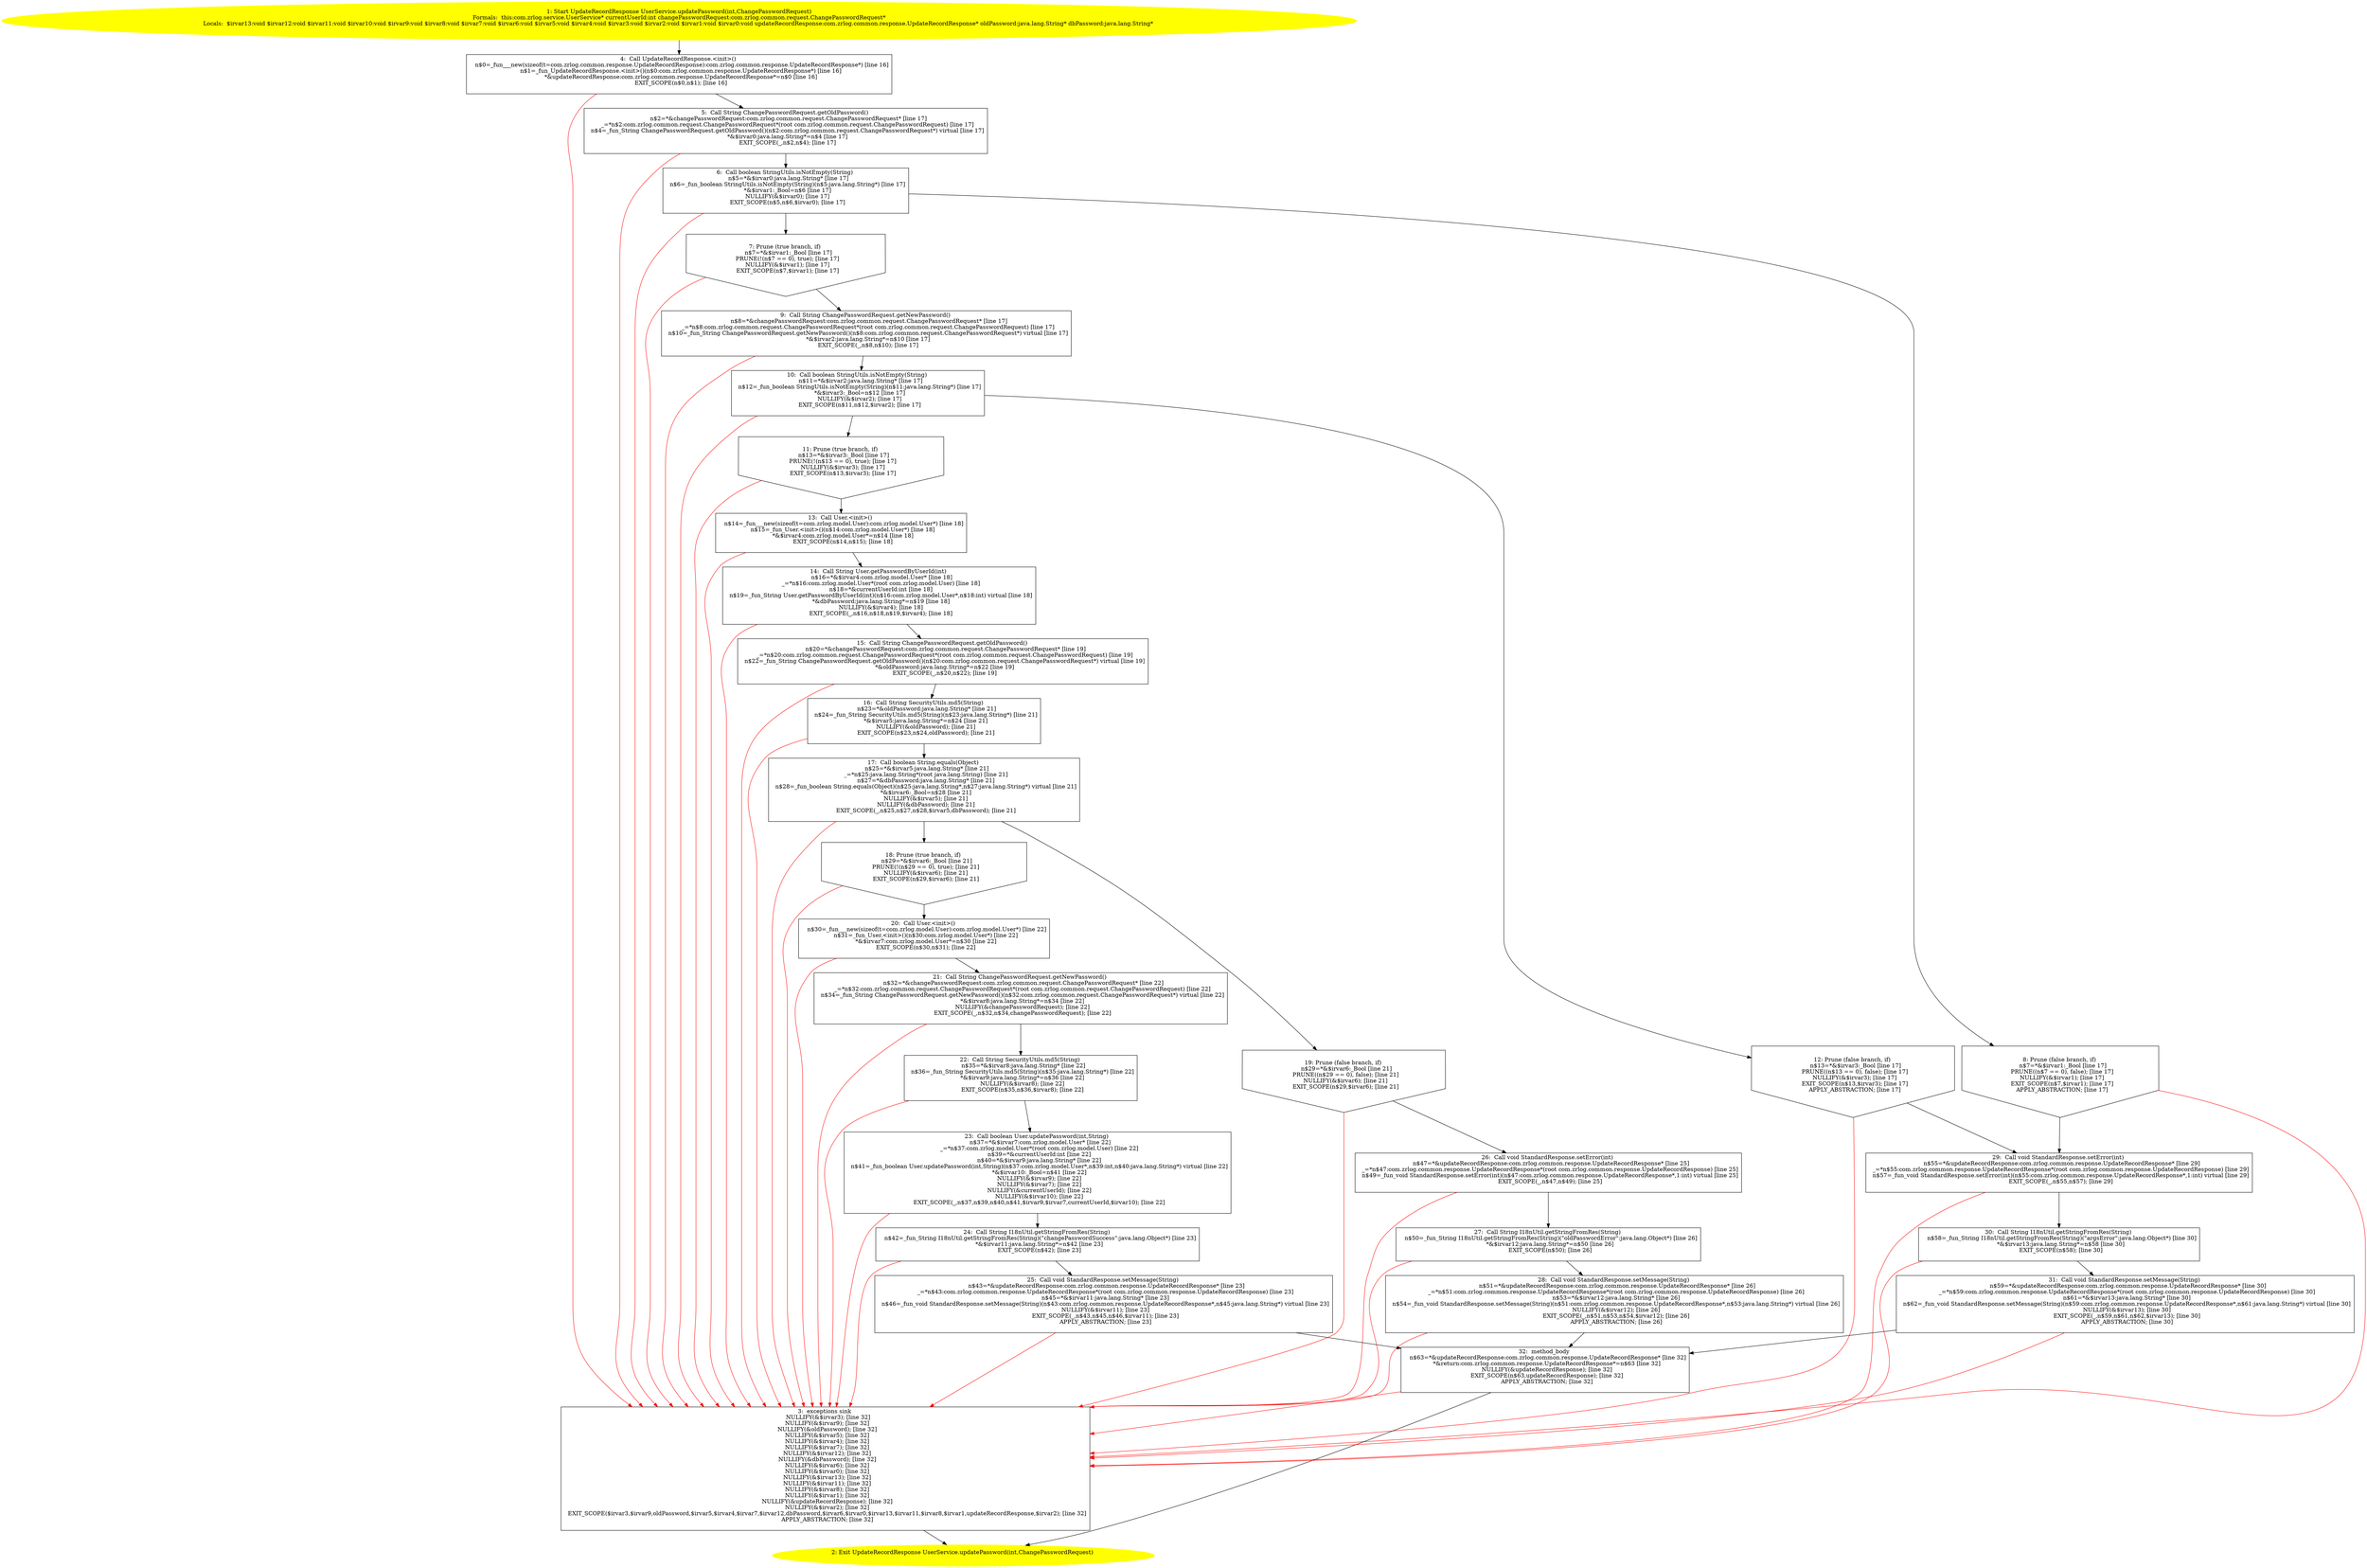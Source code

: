 /* @generated */
digraph cfg {
"com.zrlog.service.UserService.updatePassword(int,com.zrlog.common.request.ChangePasswordRequest):com.522b69954811e56a604082a207824ea0_1" [label="1: Start UpdateRecordResponse UserService.updatePassword(int,ChangePasswordRequest)\nFormals:  this:com.zrlog.service.UserService* currentUserId:int changePasswordRequest:com.zrlog.common.request.ChangePasswordRequest*\nLocals:  $irvar13:void $irvar12:void $irvar11:void $irvar10:void $irvar9:void $irvar8:void $irvar7:void $irvar6:void $irvar5:void $irvar4:void $irvar3:void $irvar2:void $irvar1:void $irvar0:void updateRecordResponse:com.zrlog.common.response.UpdateRecordResponse* oldPassword:java.lang.String* dbPassword:java.lang.String* \n  " color=yellow style=filled]
	

	 "com.zrlog.service.UserService.updatePassword(int,com.zrlog.common.request.ChangePasswordRequest):com.522b69954811e56a604082a207824ea0_1" -> "com.zrlog.service.UserService.updatePassword(int,com.zrlog.common.request.ChangePasswordRequest):com.522b69954811e56a604082a207824ea0_4" ;
"com.zrlog.service.UserService.updatePassword(int,com.zrlog.common.request.ChangePasswordRequest):com.522b69954811e56a604082a207824ea0_2" [label="2: Exit UpdateRecordResponse UserService.updatePassword(int,ChangePasswordRequest) \n  " color=yellow style=filled]
	

"com.zrlog.service.UserService.updatePassword(int,com.zrlog.common.request.ChangePasswordRequest):com.522b69954811e56a604082a207824ea0_3" [label="3:  exceptions sink \n   NULLIFY(&$irvar3); [line 32]\n  NULLIFY(&$irvar9); [line 32]\n  NULLIFY(&oldPassword); [line 32]\n  NULLIFY(&$irvar5); [line 32]\n  NULLIFY(&$irvar4); [line 32]\n  NULLIFY(&$irvar7); [line 32]\n  NULLIFY(&$irvar12); [line 32]\n  NULLIFY(&dbPassword); [line 32]\n  NULLIFY(&$irvar6); [line 32]\n  NULLIFY(&$irvar0); [line 32]\n  NULLIFY(&$irvar13); [line 32]\n  NULLIFY(&$irvar11); [line 32]\n  NULLIFY(&$irvar8); [line 32]\n  NULLIFY(&$irvar1); [line 32]\n  NULLIFY(&updateRecordResponse); [line 32]\n  NULLIFY(&$irvar2); [line 32]\n  EXIT_SCOPE($irvar3,$irvar9,oldPassword,$irvar5,$irvar4,$irvar7,$irvar12,dbPassword,$irvar6,$irvar0,$irvar13,$irvar11,$irvar8,$irvar1,updateRecordResponse,$irvar2); [line 32]\n  APPLY_ABSTRACTION; [line 32]\n " shape="box"]
	

	 "com.zrlog.service.UserService.updatePassword(int,com.zrlog.common.request.ChangePasswordRequest):com.522b69954811e56a604082a207824ea0_3" -> "com.zrlog.service.UserService.updatePassword(int,com.zrlog.common.request.ChangePasswordRequest):com.522b69954811e56a604082a207824ea0_2" ;
"com.zrlog.service.UserService.updatePassword(int,com.zrlog.common.request.ChangePasswordRequest):com.522b69954811e56a604082a207824ea0_4" [label="4:  Call UpdateRecordResponse.<init>() \n   n$0=_fun___new(sizeof(t=com.zrlog.common.response.UpdateRecordResponse):com.zrlog.common.response.UpdateRecordResponse*) [line 16]\n  n$1=_fun_UpdateRecordResponse.<init>()(n$0:com.zrlog.common.response.UpdateRecordResponse*) [line 16]\n  *&updateRecordResponse:com.zrlog.common.response.UpdateRecordResponse*=n$0 [line 16]\n  EXIT_SCOPE(n$0,n$1); [line 16]\n " shape="box"]
	

	 "com.zrlog.service.UserService.updatePassword(int,com.zrlog.common.request.ChangePasswordRequest):com.522b69954811e56a604082a207824ea0_4" -> "com.zrlog.service.UserService.updatePassword(int,com.zrlog.common.request.ChangePasswordRequest):com.522b69954811e56a604082a207824ea0_5" ;
	 "com.zrlog.service.UserService.updatePassword(int,com.zrlog.common.request.ChangePasswordRequest):com.522b69954811e56a604082a207824ea0_4" -> "com.zrlog.service.UserService.updatePassword(int,com.zrlog.common.request.ChangePasswordRequest):com.522b69954811e56a604082a207824ea0_3" [color="red" ];
"com.zrlog.service.UserService.updatePassword(int,com.zrlog.common.request.ChangePasswordRequest):com.522b69954811e56a604082a207824ea0_5" [label="5:  Call String ChangePasswordRequest.getOldPassword() \n   n$2=*&changePasswordRequest:com.zrlog.common.request.ChangePasswordRequest* [line 17]\n  _=*n$2:com.zrlog.common.request.ChangePasswordRequest*(root com.zrlog.common.request.ChangePasswordRequest) [line 17]\n  n$4=_fun_String ChangePasswordRequest.getOldPassword()(n$2:com.zrlog.common.request.ChangePasswordRequest*) virtual [line 17]\n  *&$irvar0:java.lang.String*=n$4 [line 17]\n  EXIT_SCOPE(_,n$2,n$4); [line 17]\n " shape="box"]
	

	 "com.zrlog.service.UserService.updatePassword(int,com.zrlog.common.request.ChangePasswordRequest):com.522b69954811e56a604082a207824ea0_5" -> "com.zrlog.service.UserService.updatePassword(int,com.zrlog.common.request.ChangePasswordRequest):com.522b69954811e56a604082a207824ea0_6" ;
	 "com.zrlog.service.UserService.updatePassword(int,com.zrlog.common.request.ChangePasswordRequest):com.522b69954811e56a604082a207824ea0_5" -> "com.zrlog.service.UserService.updatePassword(int,com.zrlog.common.request.ChangePasswordRequest):com.522b69954811e56a604082a207824ea0_3" [color="red" ];
"com.zrlog.service.UserService.updatePassword(int,com.zrlog.common.request.ChangePasswordRequest):com.522b69954811e56a604082a207824ea0_6" [label="6:  Call boolean StringUtils.isNotEmpty(String) \n   n$5=*&$irvar0:java.lang.String* [line 17]\n  n$6=_fun_boolean StringUtils.isNotEmpty(String)(n$5:java.lang.String*) [line 17]\n  *&$irvar1:_Bool=n$6 [line 17]\n  NULLIFY(&$irvar0); [line 17]\n  EXIT_SCOPE(n$5,n$6,$irvar0); [line 17]\n " shape="box"]
	

	 "com.zrlog.service.UserService.updatePassword(int,com.zrlog.common.request.ChangePasswordRequest):com.522b69954811e56a604082a207824ea0_6" -> "com.zrlog.service.UserService.updatePassword(int,com.zrlog.common.request.ChangePasswordRequest):com.522b69954811e56a604082a207824ea0_7" ;
	 "com.zrlog.service.UserService.updatePassword(int,com.zrlog.common.request.ChangePasswordRequest):com.522b69954811e56a604082a207824ea0_6" -> "com.zrlog.service.UserService.updatePassword(int,com.zrlog.common.request.ChangePasswordRequest):com.522b69954811e56a604082a207824ea0_8" ;
	 "com.zrlog.service.UserService.updatePassword(int,com.zrlog.common.request.ChangePasswordRequest):com.522b69954811e56a604082a207824ea0_6" -> "com.zrlog.service.UserService.updatePassword(int,com.zrlog.common.request.ChangePasswordRequest):com.522b69954811e56a604082a207824ea0_3" [color="red" ];
"com.zrlog.service.UserService.updatePassword(int,com.zrlog.common.request.ChangePasswordRequest):com.522b69954811e56a604082a207824ea0_7" [label="7: Prune (true branch, if) \n   n$7=*&$irvar1:_Bool [line 17]\n  PRUNE(!(n$7 == 0), true); [line 17]\n  NULLIFY(&$irvar1); [line 17]\n  EXIT_SCOPE(n$7,$irvar1); [line 17]\n " shape="invhouse"]
	

	 "com.zrlog.service.UserService.updatePassword(int,com.zrlog.common.request.ChangePasswordRequest):com.522b69954811e56a604082a207824ea0_7" -> "com.zrlog.service.UserService.updatePassword(int,com.zrlog.common.request.ChangePasswordRequest):com.522b69954811e56a604082a207824ea0_9" ;
	 "com.zrlog.service.UserService.updatePassword(int,com.zrlog.common.request.ChangePasswordRequest):com.522b69954811e56a604082a207824ea0_7" -> "com.zrlog.service.UserService.updatePassword(int,com.zrlog.common.request.ChangePasswordRequest):com.522b69954811e56a604082a207824ea0_3" [color="red" ];
"com.zrlog.service.UserService.updatePassword(int,com.zrlog.common.request.ChangePasswordRequest):com.522b69954811e56a604082a207824ea0_8" [label="8: Prune (false branch, if) \n   n$7=*&$irvar1:_Bool [line 17]\n  PRUNE((n$7 == 0), false); [line 17]\n  NULLIFY(&$irvar1); [line 17]\n  EXIT_SCOPE(n$7,$irvar1); [line 17]\n  APPLY_ABSTRACTION; [line 17]\n " shape="invhouse"]
	

	 "com.zrlog.service.UserService.updatePassword(int,com.zrlog.common.request.ChangePasswordRequest):com.522b69954811e56a604082a207824ea0_8" -> "com.zrlog.service.UserService.updatePassword(int,com.zrlog.common.request.ChangePasswordRequest):com.522b69954811e56a604082a207824ea0_29" ;
	 "com.zrlog.service.UserService.updatePassword(int,com.zrlog.common.request.ChangePasswordRequest):com.522b69954811e56a604082a207824ea0_8" -> "com.zrlog.service.UserService.updatePassword(int,com.zrlog.common.request.ChangePasswordRequest):com.522b69954811e56a604082a207824ea0_3" [color="red" ];
"com.zrlog.service.UserService.updatePassword(int,com.zrlog.common.request.ChangePasswordRequest):com.522b69954811e56a604082a207824ea0_9" [label="9:  Call String ChangePasswordRequest.getNewPassword() \n   n$8=*&changePasswordRequest:com.zrlog.common.request.ChangePasswordRequest* [line 17]\n  _=*n$8:com.zrlog.common.request.ChangePasswordRequest*(root com.zrlog.common.request.ChangePasswordRequest) [line 17]\n  n$10=_fun_String ChangePasswordRequest.getNewPassword()(n$8:com.zrlog.common.request.ChangePasswordRequest*) virtual [line 17]\n  *&$irvar2:java.lang.String*=n$10 [line 17]\n  EXIT_SCOPE(_,n$8,n$10); [line 17]\n " shape="box"]
	

	 "com.zrlog.service.UserService.updatePassword(int,com.zrlog.common.request.ChangePasswordRequest):com.522b69954811e56a604082a207824ea0_9" -> "com.zrlog.service.UserService.updatePassword(int,com.zrlog.common.request.ChangePasswordRequest):com.522b69954811e56a604082a207824ea0_10" ;
	 "com.zrlog.service.UserService.updatePassword(int,com.zrlog.common.request.ChangePasswordRequest):com.522b69954811e56a604082a207824ea0_9" -> "com.zrlog.service.UserService.updatePassword(int,com.zrlog.common.request.ChangePasswordRequest):com.522b69954811e56a604082a207824ea0_3" [color="red" ];
"com.zrlog.service.UserService.updatePassword(int,com.zrlog.common.request.ChangePasswordRequest):com.522b69954811e56a604082a207824ea0_10" [label="10:  Call boolean StringUtils.isNotEmpty(String) \n   n$11=*&$irvar2:java.lang.String* [line 17]\n  n$12=_fun_boolean StringUtils.isNotEmpty(String)(n$11:java.lang.String*) [line 17]\n  *&$irvar3:_Bool=n$12 [line 17]\n  NULLIFY(&$irvar2); [line 17]\n  EXIT_SCOPE(n$11,n$12,$irvar2); [line 17]\n " shape="box"]
	

	 "com.zrlog.service.UserService.updatePassword(int,com.zrlog.common.request.ChangePasswordRequest):com.522b69954811e56a604082a207824ea0_10" -> "com.zrlog.service.UserService.updatePassword(int,com.zrlog.common.request.ChangePasswordRequest):com.522b69954811e56a604082a207824ea0_11" ;
	 "com.zrlog.service.UserService.updatePassword(int,com.zrlog.common.request.ChangePasswordRequest):com.522b69954811e56a604082a207824ea0_10" -> "com.zrlog.service.UserService.updatePassword(int,com.zrlog.common.request.ChangePasswordRequest):com.522b69954811e56a604082a207824ea0_12" ;
	 "com.zrlog.service.UserService.updatePassword(int,com.zrlog.common.request.ChangePasswordRequest):com.522b69954811e56a604082a207824ea0_10" -> "com.zrlog.service.UserService.updatePassword(int,com.zrlog.common.request.ChangePasswordRequest):com.522b69954811e56a604082a207824ea0_3" [color="red" ];
"com.zrlog.service.UserService.updatePassword(int,com.zrlog.common.request.ChangePasswordRequest):com.522b69954811e56a604082a207824ea0_11" [label="11: Prune (true branch, if) \n   n$13=*&$irvar3:_Bool [line 17]\n  PRUNE(!(n$13 == 0), true); [line 17]\n  NULLIFY(&$irvar3); [line 17]\n  EXIT_SCOPE(n$13,$irvar3); [line 17]\n " shape="invhouse"]
	

	 "com.zrlog.service.UserService.updatePassword(int,com.zrlog.common.request.ChangePasswordRequest):com.522b69954811e56a604082a207824ea0_11" -> "com.zrlog.service.UserService.updatePassword(int,com.zrlog.common.request.ChangePasswordRequest):com.522b69954811e56a604082a207824ea0_13" ;
	 "com.zrlog.service.UserService.updatePassword(int,com.zrlog.common.request.ChangePasswordRequest):com.522b69954811e56a604082a207824ea0_11" -> "com.zrlog.service.UserService.updatePassword(int,com.zrlog.common.request.ChangePasswordRequest):com.522b69954811e56a604082a207824ea0_3" [color="red" ];
"com.zrlog.service.UserService.updatePassword(int,com.zrlog.common.request.ChangePasswordRequest):com.522b69954811e56a604082a207824ea0_12" [label="12: Prune (false branch, if) \n   n$13=*&$irvar3:_Bool [line 17]\n  PRUNE((n$13 == 0), false); [line 17]\n  NULLIFY(&$irvar3); [line 17]\n  EXIT_SCOPE(n$13,$irvar3); [line 17]\n  APPLY_ABSTRACTION; [line 17]\n " shape="invhouse"]
	

	 "com.zrlog.service.UserService.updatePassword(int,com.zrlog.common.request.ChangePasswordRequest):com.522b69954811e56a604082a207824ea0_12" -> "com.zrlog.service.UserService.updatePassword(int,com.zrlog.common.request.ChangePasswordRequest):com.522b69954811e56a604082a207824ea0_29" ;
	 "com.zrlog.service.UserService.updatePassword(int,com.zrlog.common.request.ChangePasswordRequest):com.522b69954811e56a604082a207824ea0_12" -> "com.zrlog.service.UserService.updatePassword(int,com.zrlog.common.request.ChangePasswordRequest):com.522b69954811e56a604082a207824ea0_3" [color="red" ];
"com.zrlog.service.UserService.updatePassword(int,com.zrlog.common.request.ChangePasswordRequest):com.522b69954811e56a604082a207824ea0_13" [label="13:  Call User.<init>() \n   n$14=_fun___new(sizeof(t=com.zrlog.model.User):com.zrlog.model.User*) [line 18]\n  n$15=_fun_User.<init>()(n$14:com.zrlog.model.User*) [line 18]\n  *&$irvar4:com.zrlog.model.User*=n$14 [line 18]\n  EXIT_SCOPE(n$14,n$15); [line 18]\n " shape="box"]
	

	 "com.zrlog.service.UserService.updatePassword(int,com.zrlog.common.request.ChangePasswordRequest):com.522b69954811e56a604082a207824ea0_13" -> "com.zrlog.service.UserService.updatePassword(int,com.zrlog.common.request.ChangePasswordRequest):com.522b69954811e56a604082a207824ea0_14" ;
	 "com.zrlog.service.UserService.updatePassword(int,com.zrlog.common.request.ChangePasswordRequest):com.522b69954811e56a604082a207824ea0_13" -> "com.zrlog.service.UserService.updatePassword(int,com.zrlog.common.request.ChangePasswordRequest):com.522b69954811e56a604082a207824ea0_3" [color="red" ];
"com.zrlog.service.UserService.updatePassword(int,com.zrlog.common.request.ChangePasswordRequest):com.522b69954811e56a604082a207824ea0_14" [label="14:  Call String User.getPasswordByUserId(int) \n   n$16=*&$irvar4:com.zrlog.model.User* [line 18]\n  _=*n$16:com.zrlog.model.User*(root com.zrlog.model.User) [line 18]\n  n$18=*&currentUserId:int [line 18]\n  n$19=_fun_String User.getPasswordByUserId(int)(n$16:com.zrlog.model.User*,n$18:int) virtual [line 18]\n  *&dbPassword:java.lang.String*=n$19 [line 18]\n  NULLIFY(&$irvar4); [line 18]\n  EXIT_SCOPE(_,n$16,n$18,n$19,$irvar4); [line 18]\n " shape="box"]
	

	 "com.zrlog.service.UserService.updatePassword(int,com.zrlog.common.request.ChangePasswordRequest):com.522b69954811e56a604082a207824ea0_14" -> "com.zrlog.service.UserService.updatePassword(int,com.zrlog.common.request.ChangePasswordRequest):com.522b69954811e56a604082a207824ea0_15" ;
	 "com.zrlog.service.UserService.updatePassword(int,com.zrlog.common.request.ChangePasswordRequest):com.522b69954811e56a604082a207824ea0_14" -> "com.zrlog.service.UserService.updatePassword(int,com.zrlog.common.request.ChangePasswordRequest):com.522b69954811e56a604082a207824ea0_3" [color="red" ];
"com.zrlog.service.UserService.updatePassword(int,com.zrlog.common.request.ChangePasswordRequest):com.522b69954811e56a604082a207824ea0_15" [label="15:  Call String ChangePasswordRequest.getOldPassword() \n   n$20=*&changePasswordRequest:com.zrlog.common.request.ChangePasswordRequest* [line 19]\n  _=*n$20:com.zrlog.common.request.ChangePasswordRequest*(root com.zrlog.common.request.ChangePasswordRequest) [line 19]\n  n$22=_fun_String ChangePasswordRequest.getOldPassword()(n$20:com.zrlog.common.request.ChangePasswordRequest*) virtual [line 19]\n  *&oldPassword:java.lang.String*=n$22 [line 19]\n  EXIT_SCOPE(_,n$20,n$22); [line 19]\n " shape="box"]
	

	 "com.zrlog.service.UserService.updatePassword(int,com.zrlog.common.request.ChangePasswordRequest):com.522b69954811e56a604082a207824ea0_15" -> "com.zrlog.service.UserService.updatePassword(int,com.zrlog.common.request.ChangePasswordRequest):com.522b69954811e56a604082a207824ea0_16" ;
	 "com.zrlog.service.UserService.updatePassword(int,com.zrlog.common.request.ChangePasswordRequest):com.522b69954811e56a604082a207824ea0_15" -> "com.zrlog.service.UserService.updatePassword(int,com.zrlog.common.request.ChangePasswordRequest):com.522b69954811e56a604082a207824ea0_3" [color="red" ];
"com.zrlog.service.UserService.updatePassword(int,com.zrlog.common.request.ChangePasswordRequest):com.522b69954811e56a604082a207824ea0_16" [label="16:  Call String SecurityUtils.md5(String) \n   n$23=*&oldPassword:java.lang.String* [line 21]\n  n$24=_fun_String SecurityUtils.md5(String)(n$23:java.lang.String*) [line 21]\n  *&$irvar5:java.lang.String*=n$24 [line 21]\n  NULLIFY(&oldPassword); [line 21]\n  EXIT_SCOPE(n$23,n$24,oldPassword); [line 21]\n " shape="box"]
	

	 "com.zrlog.service.UserService.updatePassword(int,com.zrlog.common.request.ChangePasswordRequest):com.522b69954811e56a604082a207824ea0_16" -> "com.zrlog.service.UserService.updatePassword(int,com.zrlog.common.request.ChangePasswordRequest):com.522b69954811e56a604082a207824ea0_17" ;
	 "com.zrlog.service.UserService.updatePassword(int,com.zrlog.common.request.ChangePasswordRequest):com.522b69954811e56a604082a207824ea0_16" -> "com.zrlog.service.UserService.updatePassword(int,com.zrlog.common.request.ChangePasswordRequest):com.522b69954811e56a604082a207824ea0_3" [color="red" ];
"com.zrlog.service.UserService.updatePassword(int,com.zrlog.common.request.ChangePasswordRequest):com.522b69954811e56a604082a207824ea0_17" [label="17:  Call boolean String.equals(Object) \n   n$25=*&$irvar5:java.lang.String* [line 21]\n  _=*n$25:java.lang.String*(root java.lang.String) [line 21]\n  n$27=*&dbPassword:java.lang.String* [line 21]\n  n$28=_fun_boolean String.equals(Object)(n$25:java.lang.String*,n$27:java.lang.String*) virtual [line 21]\n  *&$irvar6:_Bool=n$28 [line 21]\n  NULLIFY(&$irvar5); [line 21]\n  NULLIFY(&dbPassword); [line 21]\n  EXIT_SCOPE(_,n$25,n$27,n$28,$irvar5,dbPassword); [line 21]\n " shape="box"]
	

	 "com.zrlog.service.UserService.updatePassword(int,com.zrlog.common.request.ChangePasswordRequest):com.522b69954811e56a604082a207824ea0_17" -> "com.zrlog.service.UserService.updatePassword(int,com.zrlog.common.request.ChangePasswordRequest):com.522b69954811e56a604082a207824ea0_18" ;
	 "com.zrlog.service.UserService.updatePassword(int,com.zrlog.common.request.ChangePasswordRequest):com.522b69954811e56a604082a207824ea0_17" -> "com.zrlog.service.UserService.updatePassword(int,com.zrlog.common.request.ChangePasswordRequest):com.522b69954811e56a604082a207824ea0_19" ;
	 "com.zrlog.service.UserService.updatePassword(int,com.zrlog.common.request.ChangePasswordRequest):com.522b69954811e56a604082a207824ea0_17" -> "com.zrlog.service.UserService.updatePassword(int,com.zrlog.common.request.ChangePasswordRequest):com.522b69954811e56a604082a207824ea0_3" [color="red" ];
"com.zrlog.service.UserService.updatePassword(int,com.zrlog.common.request.ChangePasswordRequest):com.522b69954811e56a604082a207824ea0_18" [label="18: Prune (true branch, if) \n   n$29=*&$irvar6:_Bool [line 21]\n  PRUNE(!(n$29 == 0), true); [line 21]\n  NULLIFY(&$irvar6); [line 21]\n  EXIT_SCOPE(n$29,$irvar6); [line 21]\n " shape="invhouse"]
	

	 "com.zrlog.service.UserService.updatePassword(int,com.zrlog.common.request.ChangePasswordRequest):com.522b69954811e56a604082a207824ea0_18" -> "com.zrlog.service.UserService.updatePassword(int,com.zrlog.common.request.ChangePasswordRequest):com.522b69954811e56a604082a207824ea0_20" ;
	 "com.zrlog.service.UserService.updatePassword(int,com.zrlog.common.request.ChangePasswordRequest):com.522b69954811e56a604082a207824ea0_18" -> "com.zrlog.service.UserService.updatePassword(int,com.zrlog.common.request.ChangePasswordRequest):com.522b69954811e56a604082a207824ea0_3" [color="red" ];
"com.zrlog.service.UserService.updatePassword(int,com.zrlog.common.request.ChangePasswordRequest):com.522b69954811e56a604082a207824ea0_19" [label="19: Prune (false branch, if) \n   n$29=*&$irvar6:_Bool [line 21]\n  PRUNE((n$29 == 0), false); [line 21]\n  NULLIFY(&$irvar6); [line 21]\n  EXIT_SCOPE(n$29,$irvar6); [line 21]\n " shape="invhouse"]
	

	 "com.zrlog.service.UserService.updatePassword(int,com.zrlog.common.request.ChangePasswordRequest):com.522b69954811e56a604082a207824ea0_19" -> "com.zrlog.service.UserService.updatePassword(int,com.zrlog.common.request.ChangePasswordRequest):com.522b69954811e56a604082a207824ea0_26" ;
	 "com.zrlog.service.UserService.updatePassword(int,com.zrlog.common.request.ChangePasswordRequest):com.522b69954811e56a604082a207824ea0_19" -> "com.zrlog.service.UserService.updatePassword(int,com.zrlog.common.request.ChangePasswordRequest):com.522b69954811e56a604082a207824ea0_3" [color="red" ];
"com.zrlog.service.UserService.updatePassword(int,com.zrlog.common.request.ChangePasswordRequest):com.522b69954811e56a604082a207824ea0_20" [label="20:  Call User.<init>() \n   n$30=_fun___new(sizeof(t=com.zrlog.model.User):com.zrlog.model.User*) [line 22]\n  n$31=_fun_User.<init>()(n$30:com.zrlog.model.User*) [line 22]\n  *&$irvar7:com.zrlog.model.User*=n$30 [line 22]\n  EXIT_SCOPE(n$30,n$31); [line 22]\n " shape="box"]
	

	 "com.zrlog.service.UserService.updatePassword(int,com.zrlog.common.request.ChangePasswordRequest):com.522b69954811e56a604082a207824ea0_20" -> "com.zrlog.service.UserService.updatePassword(int,com.zrlog.common.request.ChangePasswordRequest):com.522b69954811e56a604082a207824ea0_21" ;
	 "com.zrlog.service.UserService.updatePassword(int,com.zrlog.common.request.ChangePasswordRequest):com.522b69954811e56a604082a207824ea0_20" -> "com.zrlog.service.UserService.updatePassword(int,com.zrlog.common.request.ChangePasswordRequest):com.522b69954811e56a604082a207824ea0_3" [color="red" ];
"com.zrlog.service.UserService.updatePassword(int,com.zrlog.common.request.ChangePasswordRequest):com.522b69954811e56a604082a207824ea0_21" [label="21:  Call String ChangePasswordRequest.getNewPassword() \n   n$32=*&changePasswordRequest:com.zrlog.common.request.ChangePasswordRequest* [line 22]\n  _=*n$32:com.zrlog.common.request.ChangePasswordRequest*(root com.zrlog.common.request.ChangePasswordRequest) [line 22]\n  n$34=_fun_String ChangePasswordRequest.getNewPassword()(n$32:com.zrlog.common.request.ChangePasswordRequest*) virtual [line 22]\n  *&$irvar8:java.lang.String*=n$34 [line 22]\n  NULLIFY(&changePasswordRequest); [line 22]\n  EXIT_SCOPE(_,n$32,n$34,changePasswordRequest); [line 22]\n " shape="box"]
	

	 "com.zrlog.service.UserService.updatePassword(int,com.zrlog.common.request.ChangePasswordRequest):com.522b69954811e56a604082a207824ea0_21" -> "com.zrlog.service.UserService.updatePassword(int,com.zrlog.common.request.ChangePasswordRequest):com.522b69954811e56a604082a207824ea0_22" ;
	 "com.zrlog.service.UserService.updatePassword(int,com.zrlog.common.request.ChangePasswordRequest):com.522b69954811e56a604082a207824ea0_21" -> "com.zrlog.service.UserService.updatePassword(int,com.zrlog.common.request.ChangePasswordRequest):com.522b69954811e56a604082a207824ea0_3" [color="red" ];
"com.zrlog.service.UserService.updatePassword(int,com.zrlog.common.request.ChangePasswordRequest):com.522b69954811e56a604082a207824ea0_22" [label="22:  Call String SecurityUtils.md5(String) \n   n$35=*&$irvar8:java.lang.String* [line 22]\n  n$36=_fun_String SecurityUtils.md5(String)(n$35:java.lang.String*) [line 22]\n  *&$irvar9:java.lang.String*=n$36 [line 22]\n  NULLIFY(&$irvar8); [line 22]\n  EXIT_SCOPE(n$35,n$36,$irvar8); [line 22]\n " shape="box"]
	

	 "com.zrlog.service.UserService.updatePassword(int,com.zrlog.common.request.ChangePasswordRequest):com.522b69954811e56a604082a207824ea0_22" -> "com.zrlog.service.UserService.updatePassword(int,com.zrlog.common.request.ChangePasswordRequest):com.522b69954811e56a604082a207824ea0_23" ;
	 "com.zrlog.service.UserService.updatePassword(int,com.zrlog.common.request.ChangePasswordRequest):com.522b69954811e56a604082a207824ea0_22" -> "com.zrlog.service.UserService.updatePassword(int,com.zrlog.common.request.ChangePasswordRequest):com.522b69954811e56a604082a207824ea0_3" [color="red" ];
"com.zrlog.service.UserService.updatePassword(int,com.zrlog.common.request.ChangePasswordRequest):com.522b69954811e56a604082a207824ea0_23" [label="23:  Call boolean User.updatePassword(int,String) \n   n$37=*&$irvar7:com.zrlog.model.User* [line 22]\n  _=*n$37:com.zrlog.model.User*(root com.zrlog.model.User) [line 22]\n  n$39=*&currentUserId:int [line 22]\n  n$40=*&$irvar9:java.lang.String* [line 22]\n  n$41=_fun_boolean User.updatePassword(int,String)(n$37:com.zrlog.model.User*,n$39:int,n$40:java.lang.String*) virtual [line 22]\n  *&$irvar10:_Bool=n$41 [line 22]\n  NULLIFY(&$irvar9); [line 22]\n  NULLIFY(&$irvar7); [line 22]\n  NULLIFY(&currentUserId); [line 22]\n  NULLIFY(&$irvar10); [line 22]\n  EXIT_SCOPE(_,n$37,n$39,n$40,n$41,$irvar9,$irvar7,currentUserId,$irvar10); [line 22]\n " shape="box"]
	

	 "com.zrlog.service.UserService.updatePassword(int,com.zrlog.common.request.ChangePasswordRequest):com.522b69954811e56a604082a207824ea0_23" -> "com.zrlog.service.UserService.updatePassword(int,com.zrlog.common.request.ChangePasswordRequest):com.522b69954811e56a604082a207824ea0_24" ;
	 "com.zrlog.service.UserService.updatePassword(int,com.zrlog.common.request.ChangePasswordRequest):com.522b69954811e56a604082a207824ea0_23" -> "com.zrlog.service.UserService.updatePassword(int,com.zrlog.common.request.ChangePasswordRequest):com.522b69954811e56a604082a207824ea0_3" [color="red" ];
"com.zrlog.service.UserService.updatePassword(int,com.zrlog.common.request.ChangePasswordRequest):com.522b69954811e56a604082a207824ea0_24" [label="24:  Call String I18nUtil.getStringFromRes(String) \n   n$42=_fun_String I18nUtil.getStringFromRes(String)(\"changePasswordSuccess\":java.lang.Object*) [line 23]\n  *&$irvar11:java.lang.String*=n$42 [line 23]\n  EXIT_SCOPE(n$42); [line 23]\n " shape="box"]
	

	 "com.zrlog.service.UserService.updatePassword(int,com.zrlog.common.request.ChangePasswordRequest):com.522b69954811e56a604082a207824ea0_24" -> "com.zrlog.service.UserService.updatePassword(int,com.zrlog.common.request.ChangePasswordRequest):com.522b69954811e56a604082a207824ea0_25" ;
	 "com.zrlog.service.UserService.updatePassword(int,com.zrlog.common.request.ChangePasswordRequest):com.522b69954811e56a604082a207824ea0_24" -> "com.zrlog.service.UserService.updatePassword(int,com.zrlog.common.request.ChangePasswordRequest):com.522b69954811e56a604082a207824ea0_3" [color="red" ];
"com.zrlog.service.UserService.updatePassword(int,com.zrlog.common.request.ChangePasswordRequest):com.522b69954811e56a604082a207824ea0_25" [label="25:  Call void StandardResponse.setMessage(String) \n   n$43=*&updateRecordResponse:com.zrlog.common.response.UpdateRecordResponse* [line 23]\n  _=*n$43:com.zrlog.common.response.UpdateRecordResponse*(root com.zrlog.common.response.UpdateRecordResponse) [line 23]\n  n$45=*&$irvar11:java.lang.String* [line 23]\n  n$46=_fun_void StandardResponse.setMessage(String)(n$43:com.zrlog.common.response.UpdateRecordResponse*,n$45:java.lang.String*) virtual [line 23]\n  NULLIFY(&$irvar11); [line 23]\n  EXIT_SCOPE(_,n$43,n$45,n$46,$irvar11); [line 23]\n  APPLY_ABSTRACTION; [line 23]\n " shape="box"]
	

	 "com.zrlog.service.UserService.updatePassword(int,com.zrlog.common.request.ChangePasswordRequest):com.522b69954811e56a604082a207824ea0_25" -> "com.zrlog.service.UserService.updatePassword(int,com.zrlog.common.request.ChangePasswordRequest):com.522b69954811e56a604082a207824ea0_32" ;
	 "com.zrlog.service.UserService.updatePassword(int,com.zrlog.common.request.ChangePasswordRequest):com.522b69954811e56a604082a207824ea0_25" -> "com.zrlog.service.UserService.updatePassword(int,com.zrlog.common.request.ChangePasswordRequest):com.522b69954811e56a604082a207824ea0_3" [color="red" ];
"com.zrlog.service.UserService.updatePassword(int,com.zrlog.common.request.ChangePasswordRequest):com.522b69954811e56a604082a207824ea0_26" [label="26:  Call void StandardResponse.setError(int) \n   n$47=*&updateRecordResponse:com.zrlog.common.response.UpdateRecordResponse* [line 25]\n  _=*n$47:com.zrlog.common.response.UpdateRecordResponse*(root com.zrlog.common.response.UpdateRecordResponse) [line 25]\n  n$49=_fun_void StandardResponse.setError(int)(n$47:com.zrlog.common.response.UpdateRecordResponse*,1:int) virtual [line 25]\n  EXIT_SCOPE(_,n$47,n$49); [line 25]\n " shape="box"]
	

	 "com.zrlog.service.UserService.updatePassword(int,com.zrlog.common.request.ChangePasswordRequest):com.522b69954811e56a604082a207824ea0_26" -> "com.zrlog.service.UserService.updatePassword(int,com.zrlog.common.request.ChangePasswordRequest):com.522b69954811e56a604082a207824ea0_27" ;
	 "com.zrlog.service.UserService.updatePassword(int,com.zrlog.common.request.ChangePasswordRequest):com.522b69954811e56a604082a207824ea0_26" -> "com.zrlog.service.UserService.updatePassword(int,com.zrlog.common.request.ChangePasswordRequest):com.522b69954811e56a604082a207824ea0_3" [color="red" ];
"com.zrlog.service.UserService.updatePassword(int,com.zrlog.common.request.ChangePasswordRequest):com.522b69954811e56a604082a207824ea0_27" [label="27:  Call String I18nUtil.getStringFromRes(String) \n   n$50=_fun_String I18nUtil.getStringFromRes(String)(\"oldPasswordError\":java.lang.Object*) [line 26]\n  *&$irvar12:java.lang.String*=n$50 [line 26]\n  EXIT_SCOPE(n$50); [line 26]\n " shape="box"]
	

	 "com.zrlog.service.UserService.updatePassword(int,com.zrlog.common.request.ChangePasswordRequest):com.522b69954811e56a604082a207824ea0_27" -> "com.zrlog.service.UserService.updatePassword(int,com.zrlog.common.request.ChangePasswordRequest):com.522b69954811e56a604082a207824ea0_28" ;
	 "com.zrlog.service.UserService.updatePassword(int,com.zrlog.common.request.ChangePasswordRequest):com.522b69954811e56a604082a207824ea0_27" -> "com.zrlog.service.UserService.updatePassword(int,com.zrlog.common.request.ChangePasswordRequest):com.522b69954811e56a604082a207824ea0_3" [color="red" ];
"com.zrlog.service.UserService.updatePassword(int,com.zrlog.common.request.ChangePasswordRequest):com.522b69954811e56a604082a207824ea0_28" [label="28:  Call void StandardResponse.setMessage(String) \n   n$51=*&updateRecordResponse:com.zrlog.common.response.UpdateRecordResponse* [line 26]\n  _=*n$51:com.zrlog.common.response.UpdateRecordResponse*(root com.zrlog.common.response.UpdateRecordResponse) [line 26]\n  n$53=*&$irvar12:java.lang.String* [line 26]\n  n$54=_fun_void StandardResponse.setMessage(String)(n$51:com.zrlog.common.response.UpdateRecordResponse*,n$53:java.lang.String*) virtual [line 26]\n  NULLIFY(&$irvar12); [line 26]\n  EXIT_SCOPE(_,n$51,n$53,n$54,$irvar12); [line 26]\n  APPLY_ABSTRACTION; [line 26]\n " shape="box"]
	

	 "com.zrlog.service.UserService.updatePassword(int,com.zrlog.common.request.ChangePasswordRequest):com.522b69954811e56a604082a207824ea0_28" -> "com.zrlog.service.UserService.updatePassword(int,com.zrlog.common.request.ChangePasswordRequest):com.522b69954811e56a604082a207824ea0_32" ;
	 "com.zrlog.service.UserService.updatePassword(int,com.zrlog.common.request.ChangePasswordRequest):com.522b69954811e56a604082a207824ea0_28" -> "com.zrlog.service.UserService.updatePassword(int,com.zrlog.common.request.ChangePasswordRequest):com.522b69954811e56a604082a207824ea0_3" [color="red" ];
"com.zrlog.service.UserService.updatePassword(int,com.zrlog.common.request.ChangePasswordRequest):com.522b69954811e56a604082a207824ea0_29" [label="29:  Call void StandardResponse.setError(int) \n   n$55=*&updateRecordResponse:com.zrlog.common.response.UpdateRecordResponse* [line 29]\n  _=*n$55:com.zrlog.common.response.UpdateRecordResponse*(root com.zrlog.common.response.UpdateRecordResponse) [line 29]\n  n$57=_fun_void StandardResponse.setError(int)(n$55:com.zrlog.common.response.UpdateRecordResponse*,1:int) virtual [line 29]\n  EXIT_SCOPE(_,n$55,n$57); [line 29]\n " shape="box"]
	

	 "com.zrlog.service.UserService.updatePassword(int,com.zrlog.common.request.ChangePasswordRequest):com.522b69954811e56a604082a207824ea0_29" -> "com.zrlog.service.UserService.updatePassword(int,com.zrlog.common.request.ChangePasswordRequest):com.522b69954811e56a604082a207824ea0_30" ;
	 "com.zrlog.service.UserService.updatePassword(int,com.zrlog.common.request.ChangePasswordRequest):com.522b69954811e56a604082a207824ea0_29" -> "com.zrlog.service.UserService.updatePassword(int,com.zrlog.common.request.ChangePasswordRequest):com.522b69954811e56a604082a207824ea0_3" [color="red" ];
"com.zrlog.service.UserService.updatePassword(int,com.zrlog.common.request.ChangePasswordRequest):com.522b69954811e56a604082a207824ea0_30" [label="30:  Call String I18nUtil.getStringFromRes(String) \n   n$58=_fun_String I18nUtil.getStringFromRes(String)(\"argsError\":java.lang.Object*) [line 30]\n  *&$irvar13:java.lang.String*=n$58 [line 30]\n  EXIT_SCOPE(n$58); [line 30]\n " shape="box"]
	

	 "com.zrlog.service.UserService.updatePassword(int,com.zrlog.common.request.ChangePasswordRequest):com.522b69954811e56a604082a207824ea0_30" -> "com.zrlog.service.UserService.updatePassword(int,com.zrlog.common.request.ChangePasswordRequest):com.522b69954811e56a604082a207824ea0_31" ;
	 "com.zrlog.service.UserService.updatePassword(int,com.zrlog.common.request.ChangePasswordRequest):com.522b69954811e56a604082a207824ea0_30" -> "com.zrlog.service.UserService.updatePassword(int,com.zrlog.common.request.ChangePasswordRequest):com.522b69954811e56a604082a207824ea0_3" [color="red" ];
"com.zrlog.service.UserService.updatePassword(int,com.zrlog.common.request.ChangePasswordRequest):com.522b69954811e56a604082a207824ea0_31" [label="31:  Call void StandardResponse.setMessage(String) \n   n$59=*&updateRecordResponse:com.zrlog.common.response.UpdateRecordResponse* [line 30]\n  _=*n$59:com.zrlog.common.response.UpdateRecordResponse*(root com.zrlog.common.response.UpdateRecordResponse) [line 30]\n  n$61=*&$irvar13:java.lang.String* [line 30]\n  n$62=_fun_void StandardResponse.setMessage(String)(n$59:com.zrlog.common.response.UpdateRecordResponse*,n$61:java.lang.String*) virtual [line 30]\n  NULLIFY(&$irvar13); [line 30]\n  EXIT_SCOPE(_,n$59,n$61,n$62,$irvar13); [line 30]\n  APPLY_ABSTRACTION; [line 30]\n " shape="box"]
	

	 "com.zrlog.service.UserService.updatePassword(int,com.zrlog.common.request.ChangePasswordRequest):com.522b69954811e56a604082a207824ea0_31" -> "com.zrlog.service.UserService.updatePassword(int,com.zrlog.common.request.ChangePasswordRequest):com.522b69954811e56a604082a207824ea0_32" ;
	 "com.zrlog.service.UserService.updatePassword(int,com.zrlog.common.request.ChangePasswordRequest):com.522b69954811e56a604082a207824ea0_31" -> "com.zrlog.service.UserService.updatePassword(int,com.zrlog.common.request.ChangePasswordRequest):com.522b69954811e56a604082a207824ea0_3" [color="red" ];
"com.zrlog.service.UserService.updatePassword(int,com.zrlog.common.request.ChangePasswordRequest):com.522b69954811e56a604082a207824ea0_32" [label="32:  method_body \n   n$63=*&updateRecordResponse:com.zrlog.common.response.UpdateRecordResponse* [line 32]\n  *&return:com.zrlog.common.response.UpdateRecordResponse*=n$63 [line 32]\n  NULLIFY(&updateRecordResponse); [line 32]\n  EXIT_SCOPE(n$63,updateRecordResponse); [line 32]\n  APPLY_ABSTRACTION; [line 32]\n " shape="box"]
	

	 "com.zrlog.service.UserService.updatePassword(int,com.zrlog.common.request.ChangePasswordRequest):com.522b69954811e56a604082a207824ea0_32" -> "com.zrlog.service.UserService.updatePassword(int,com.zrlog.common.request.ChangePasswordRequest):com.522b69954811e56a604082a207824ea0_2" ;
	 "com.zrlog.service.UserService.updatePassword(int,com.zrlog.common.request.ChangePasswordRequest):com.522b69954811e56a604082a207824ea0_32" -> "com.zrlog.service.UserService.updatePassword(int,com.zrlog.common.request.ChangePasswordRequest):com.522b69954811e56a604082a207824ea0_3" [color="red" ];
}
